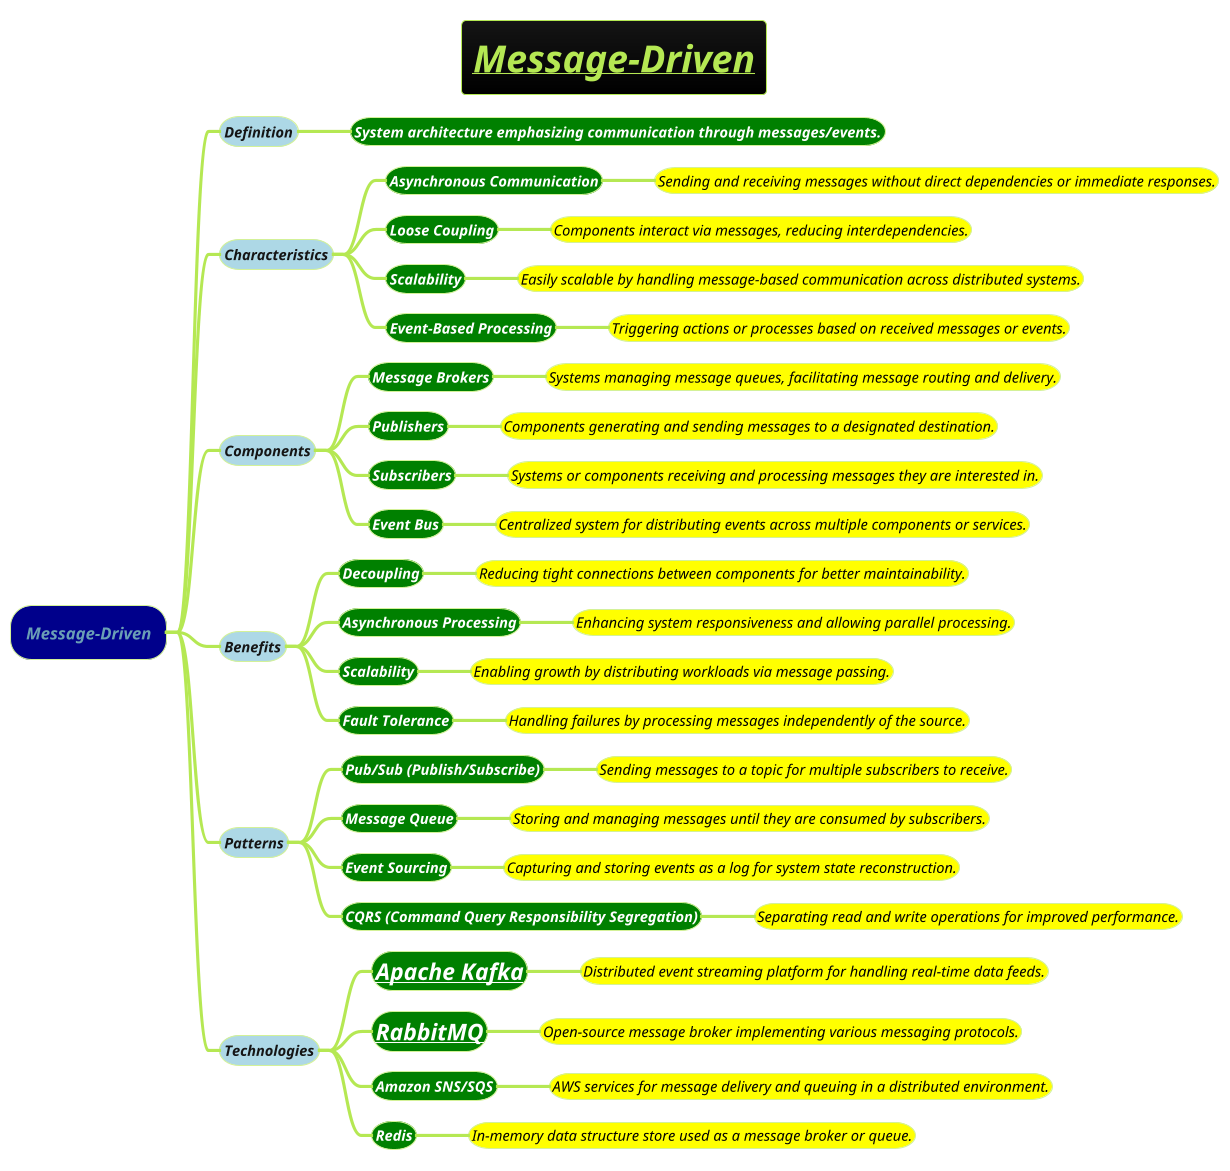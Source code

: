 @startmindmap
title =<i><b><u>Message-Driven
!theme hacker

*[#darkblue] <i>Message-Driven
**[#lightblue] <i><color #blac><size:14>Definition
***[#green] <b><i><color #white><size:14>System architecture emphasizing communication through messages/events.
**[#lightblue] <i><color #blac><size:14>Characteristics
***[#green] <b><i><color #white><size:14>Asynchronous Communication
****[#yellow] <i><color #black><size:14>Sending and receiving messages without direct dependencies or immediate responses.
***[#green] <b><i><color #white><size:14>Loose Coupling
****[#yellow] <i><color #black><size:14>Components interact via messages, reducing interdependencies.
***[#green] <b><i><color #white><size:14>Scalability
****[#yellow] <i><color #black><size:14>Easily scalable by handling message-based communication across distributed systems.
***[#green] <b><i><color #white><size:14>Event-Based Processing
****[#yellow] <i><color #black><size:14>Triggering actions or processes based on received messages or events.
**[#lightblue] <i><color #blac><size:14>Components
***[#green] <b><i><color #white><size:14>Message Brokers
****[#yellow] <i><color #black><size:14>Systems managing message queues, facilitating message routing and delivery.
***[#green] <b><i><color #white><size:14>Publishers
****[#yellow] <i><color #black><size:14>Components generating and sending messages to a designated destination.
***[#green] <b><i><color #white><size:14>Subscribers
****[#yellow] <i><color #black><size:14>Systems or components receiving and processing messages they are interested in.
***[#green] <b><i><color #white><size:14>Event Bus
****[#yellow] <i><color #black><size:14>Centralized system for distributing events across multiple components or services.
**[#lightblue] <i><color #blac><size:14>Benefits
***[#green] <b><i><color #white><size:14>Decoupling
****[#yellow] <i><color #black><size:14>Reducing tight connections between components for better maintainability.
***[#green] <b><i><color #white><size:14>Asynchronous Processing
****[#yellow] <i><color #black><size:14>Enhancing system responsiveness and allowing parallel processing.
***[#green] <b><i><color #white><size:14>Scalability
****[#yellow] <i><color #black><size:14>Enabling growth by distributing workloads via message passing.
***[#green] <b><i><color #white><size:14>Fault Tolerance
****[#yellow] <i><color #black><size:14>Handling failures by processing messages independently of the source.
**[#lightblue] <i><color #blac><size:14>Patterns
***[#green] <b><i><color #white><size:14>Pub/Sub (Publish/Subscribe)
****[#yellow] <i><color #black><size:14>Sending messages to a topic for multiple subscribers to receive.
***[#green] <b><i><color #white><size:14>Message Queue
****[#yellow] <i><color #black><size:14>Storing and managing messages until they are consumed by subscribers.
***[#green] <b><i><color #white><size:14>Event Sourcing
****[#yellow] <i><color #black><size:14>Capturing and storing events as a log for system state reconstruction.
***[#green] <b><i><color #white><size:14>CQRS (Command Query Responsibility Segregation)
****[#yellow] <i><color #black><size:14>Separating read and write operations for improved performance.
**[#lightblue] <i><color #blac><size:14>Technologies
***[#green] <b><i><color #white><size:22>[[docs/AI-ML-DL-Data-Science-and-BigData/Apache-Big-Data-Ecosystem/apache-kafka.puml Apache Kafka]]
****[#yellow] <i><color #black><size:14>Distributed event streaming platform for handling real-time data feeds.
***[#green] <b><i><color #white><size:22>[[docs/AI-ML-DL-Data-Science-and-BigData/Apache-Big-Data-Ecosystem/RabbitMQ.puml RabbitMQ]]
****[#yellow] <i><color #black><size:14>Open-source message broker implementing various messaging protocols.
***[#green] <b><i><color #white><size:14>Amazon SNS/SQS
****[#yellow] <i><color #black><size:14>AWS services for message delivery and queuing in a distributed environment.
***[#green] <b><i><color #white><size:14>Redis
****[#yellow] <i><color #black><size:14>In-memory data structure store used as a message broker or queue.
@endmindmap
